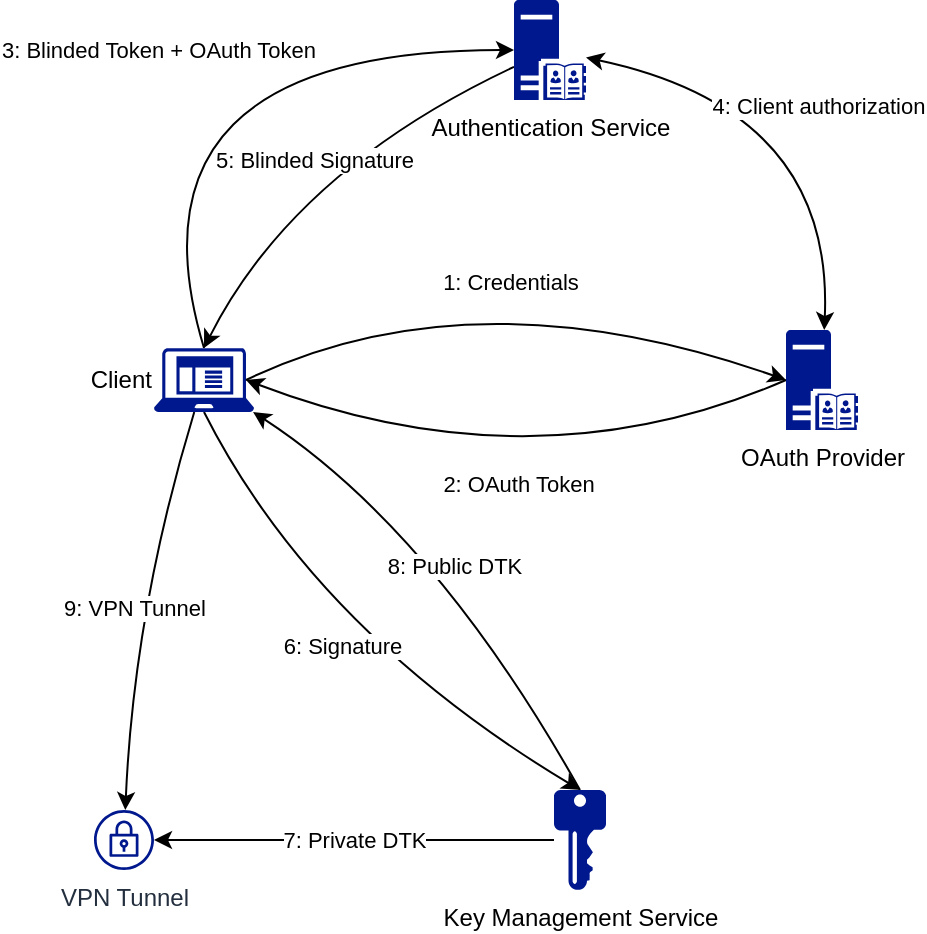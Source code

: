 <mxfile version="13.7.9" type="device"><diagram id="2g9QKnlilrOH2uA11QiK" name="Page-1"><mxGraphModel dx="1541" dy="901" grid="1" gridSize="10" guides="1" tooltips="1" connect="1" arrows="1" fold="1" page="1" pageScale="1" pageWidth="827" pageHeight="1169" math="0" shadow="0"><root><mxCell id="0"/><mxCell id="1" parent="0"/><mxCell id="lKvcqy7MJw1hvU4Cgr8_-37" value="3: Blinded Token + OAuth Token" style="edgeStyle=none;curved=1;orthogonalLoop=1;jettySize=auto;html=1;entryX=0;entryY=0.5;entryDx=0;entryDy=0;entryPerimeter=0;shadow=0;exitX=0.5;exitY=0;exitDx=0;exitDy=0;exitPerimeter=0;" edge="1" parent="1" source="lKvcqy7MJw1hvU4Cgr8_-24" target="lKvcqy7MJw1hvU4Cgr8_-32"><mxGeometry relative="1" as="geometry"><Array as="points"><mxPoint x="190" y="185"/></Array></mxGeometry></mxCell><mxCell id="lKvcqy7MJw1hvU4Cgr8_-40" value="6: Signature" style="edgeStyle=none;curved=1;orthogonalLoop=1;jettySize=auto;html=1;entryX=0.5;entryY=0;entryDx=0;entryDy=0;entryPerimeter=0;shadow=0;startArrow=none;startFill=0;exitX=0.5;exitY=1;exitDx=0;exitDy=0;exitPerimeter=0;" edge="1" parent="1" source="lKvcqy7MJw1hvU4Cgr8_-24" target="lKvcqy7MJw1hvU4Cgr8_-35"><mxGeometry relative="1" as="geometry"><Array as="points"><mxPoint x="290" y="475"/></Array></mxGeometry></mxCell><mxCell id="lKvcqy7MJw1hvU4Cgr8_-44" value="9: VPN Tunnel" style="edgeStyle=none;curved=1;orthogonalLoop=1;jettySize=auto;html=1;shadow=0;startArrow=none;startFill=0;" edge="1" parent="1" source="lKvcqy7MJw1hvU4Cgr8_-24" target="lKvcqy7MJw1hvU4Cgr8_-42"><mxGeometry relative="1" as="geometry"><Array as="points"><mxPoint x="200" y="465"/></Array></mxGeometry></mxCell><mxCell id="lKvcqy7MJw1hvU4Cgr8_-24" value="Client" style="aspect=fixed;pointerEvents=1;shadow=0;dashed=0;html=1;strokeColor=none;labelPosition=left;verticalLabelPosition=middle;verticalAlign=middle;align=right;fillColor=#00188D;shape=mxgraph.mscae.enterprise.client_application" vertex="1" parent="1"><mxGeometry x="210" y="334" width="50" height="32" as="geometry"/></mxCell><mxCell id="lKvcqy7MJw1hvU4Cgr8_-31" value="2: OAuth Token" style="orthogonalLoop=1;jettySize=auto;html=1;entryX=0.92;entryY=0.5;entryDx=0;entryDy=0;entryPerimeter=0;shadow=0;curved=1;exitX=0;exitY=0.5;exitDx=0;exitDy=0;exitPerimeter=0;" edge="1" parent="1" source="lKvcqy7MJw1hvU4Cgr8_-25" target="lKvcqy7MJw1hvU4Cgr8_-24"><mxGeometry relative="1" as="geometry"><Array as="points"><mxPoint x="400" y="405"/></Array></mxGeometry></mxCell><mxCell id="lKvcqy7MJw1hvU4Cgr8_-25" value="OAuth Provider" style="aspect=fixed;pointerEvents=1;shadow=0;dashed=0;html=1;strokeColor=none;labelPosition=center;verticalLabelPosition=bottom;verticalAlign=top;align=center;fillColor=#00188D;shape=mxgraph.mscae.enterprise.server_directory" vertex="1" parent="1"><mxGeometry x="526" y="325" width="36" height="50" as="geometry"/></mxCell><mxCell id="lKvcqy7MJw1hvU4Cgr8_-30" value="1: Credentials" style="curved=1;endArrow=classic;html=1;shadow=0;exitX=0.92;exitY=0.5;exitDx=0;exitDy=0;exitPerimeter=0;entryX=0;entryY=0.5;entryDx=0;entryDy=0;entryPerimeter=0;" edge="1" parent="1" source="lKvcqy7MJw1hvU4Cgr8_-24" target="lKvcqy7MJw1hvU4Cgr8_-25"><mxGeometry width="50" height="50" relative="1" as="geometry"><mxPoint x="330" y="205" as="sourcePoint"/><mxPoint x="380" y="155" as="targetPoint"/><Array as="points"><mxPoint x="370" y="295"/></Array></mxGeometry></mxCell><mxCell id="lKvcqy7MJw1hvU4Cgr8_-38" value="5: Blinded Signature" style="edgeStyle=none;curved=1;orthogonalLoop=1;jettySize=auto;html=1;entryX=0.5;entryY=0;entryDx=0;entryDy=0;entryPerimeter=0;shadow=0;" edge="1" parent="1" source="lKvcqy7MJw1hvU4Cgr8_-32" target="lKvcqy7MJw1hvU4Cgr8_-24"><mxGeometry relative="1" as="geometry"><Array as="points"><mxPoint x="280" y="245"/></Array></mxGeometry></mxCell><mxCell id="lKvcqy7MJw1hvU4Cgr8_-39" value="4: Client authorization" style="edgeStyle=none;curved=1;orthogonalLoop=1;jettySize=auto;html=1;shadow=0;startArrow=classic;startFill=1;" edge="1" parent="1" source="lKvcqy7MJw1hvU4Cgr8_-32" target="lKvcqy7MJw1hvU4Cgr8_-25"><mxGeometry relative="1" as="geometry"><Array as="points"><mxPoint x="550" y="215"/></Array></mxGeometry></mxCell><mxCell id="lKvcqy7MJw1hvU4Cgr8_-32" value="Authentication Service" style="aspect=fixed;pointerEvents=1;shadow=0;dashed=0;html=1;strokeColor=none;labelPosition=center;verticalLabelPosition=bottom;verticalAlign=top;align=center;fillColor=#00188D;shape=mxgraph.mscae.enterprise.server_directory" vertex="1" parent="1"><mxGeometry x="390" y="160" width="36" height="50" as="geometry"/></mxCell><mxCell id="lKvcqy7MJw1hvU4Cgr8_-41" value="8: Public DTK" style="edgeStyle=none;curved=1;orthogonalLoop=1;jettySize=auto;html=1;shadow=0;startArrow=none;startFill=0;exitX=0.5;exitY=0;exitDx=0;exitDy=0;exitPerimeter=0;" edge="1" parent="1" source="lKvcqy7MJw1hvU4Cgr8_-35" target="lKvcqy7MJw1hvU4Cgr8_-24"><mxGeometry relative="1" as="geometry"><Array as="points"><mxPoint x="350" y="425"/></Array></mxGeometry></mxCell><mxCell id="lKvcqy7MJw1hvU4Cgr8_-43" value="7: Private DTK" style="edgeStyle=none;curved=1;orthogonalLoop=1;jettySize=auto;html=1;shadow=0;startArrow=none;startFill=0;" edge="1" parent="1" source="lKvcqy7MJw1hvU4Cgr8_-35" target="lKvcqy7MJw1hvU4Cgr8_-42"><mxGeometry relative="1" as="geometry"/></mxCell><mxCell id="lKvcqy7MJw1hvU4Cgr8_-35" value="Key Management Service" style="aspect=fixed;pointerEvents=1;shadow=0;dashed=0;html=1;strokeColor=none;labelPosition=center;verticalLabelPosition=bottom;verticalAlign=top;align=center;fillColor=#00188D;shape=mxgraph.mscae.enterprise.key_permissions" vertex="1" parent="1"><mxGeometry x="410" y="555" width="26" height="50" as="geometry"/></mxCell><mxCell id="lKvcqy7MJw1hvU4Cgr8_-42" value="VPN Tunnel" style="outlineConnect=0;fontColor=#232F3E;gradientColor=none;strokeColor=none;dashed=0;verticalLabelPosition=bottom;verticalAlign=top;align=center;html=1;fontSize=12;fontStyle=0;aspect=fixed;pointerEvents=1;shape=mxgraph.aws4.vpn_gateway;fillColor=#00188D;" vertex="1" parent="1"><mxGeometry x="180" y="565" width="30" height="30" as="geometry"/></mxCell></root></mxGraphModel></diagram></mxfile>